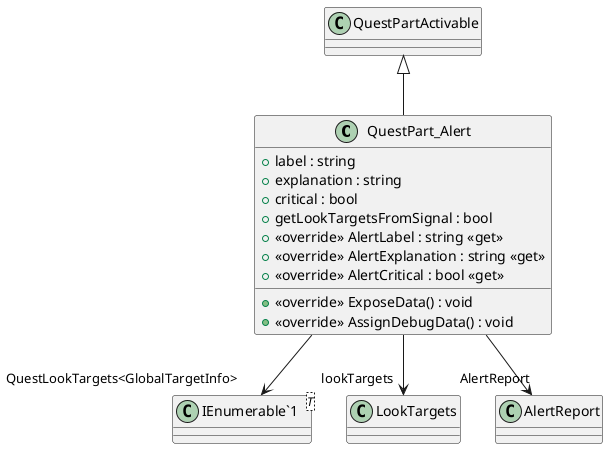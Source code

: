 @startuml
class QuestPart_Alert {
    + label : string
    + explanation : string
    + critical : bool
    + getLookTargetsFromSignal : bool
    + <<override>> AlertLabel : string <<get>>
    + <<override>> AlertExplanation : string <<get>>
    + <<override>> AlertCritical : bool <<get>>
    + <<override>> ExposeData() : void
    + <<override>> AssignDebugData() : void
}
class "IEnumerable`1"<T> {
}
QuestPartActivable <|-- QuestPart_Alert
QuestPart_Alert --> "lookTargets" LookTargets
QuestPart_Alert --> "QuestLookTargets<GlobalTargetInfo>" "IEnumerable`1"
QuestPart_Alert --> "AlertReport" AlertReport
@enduml
